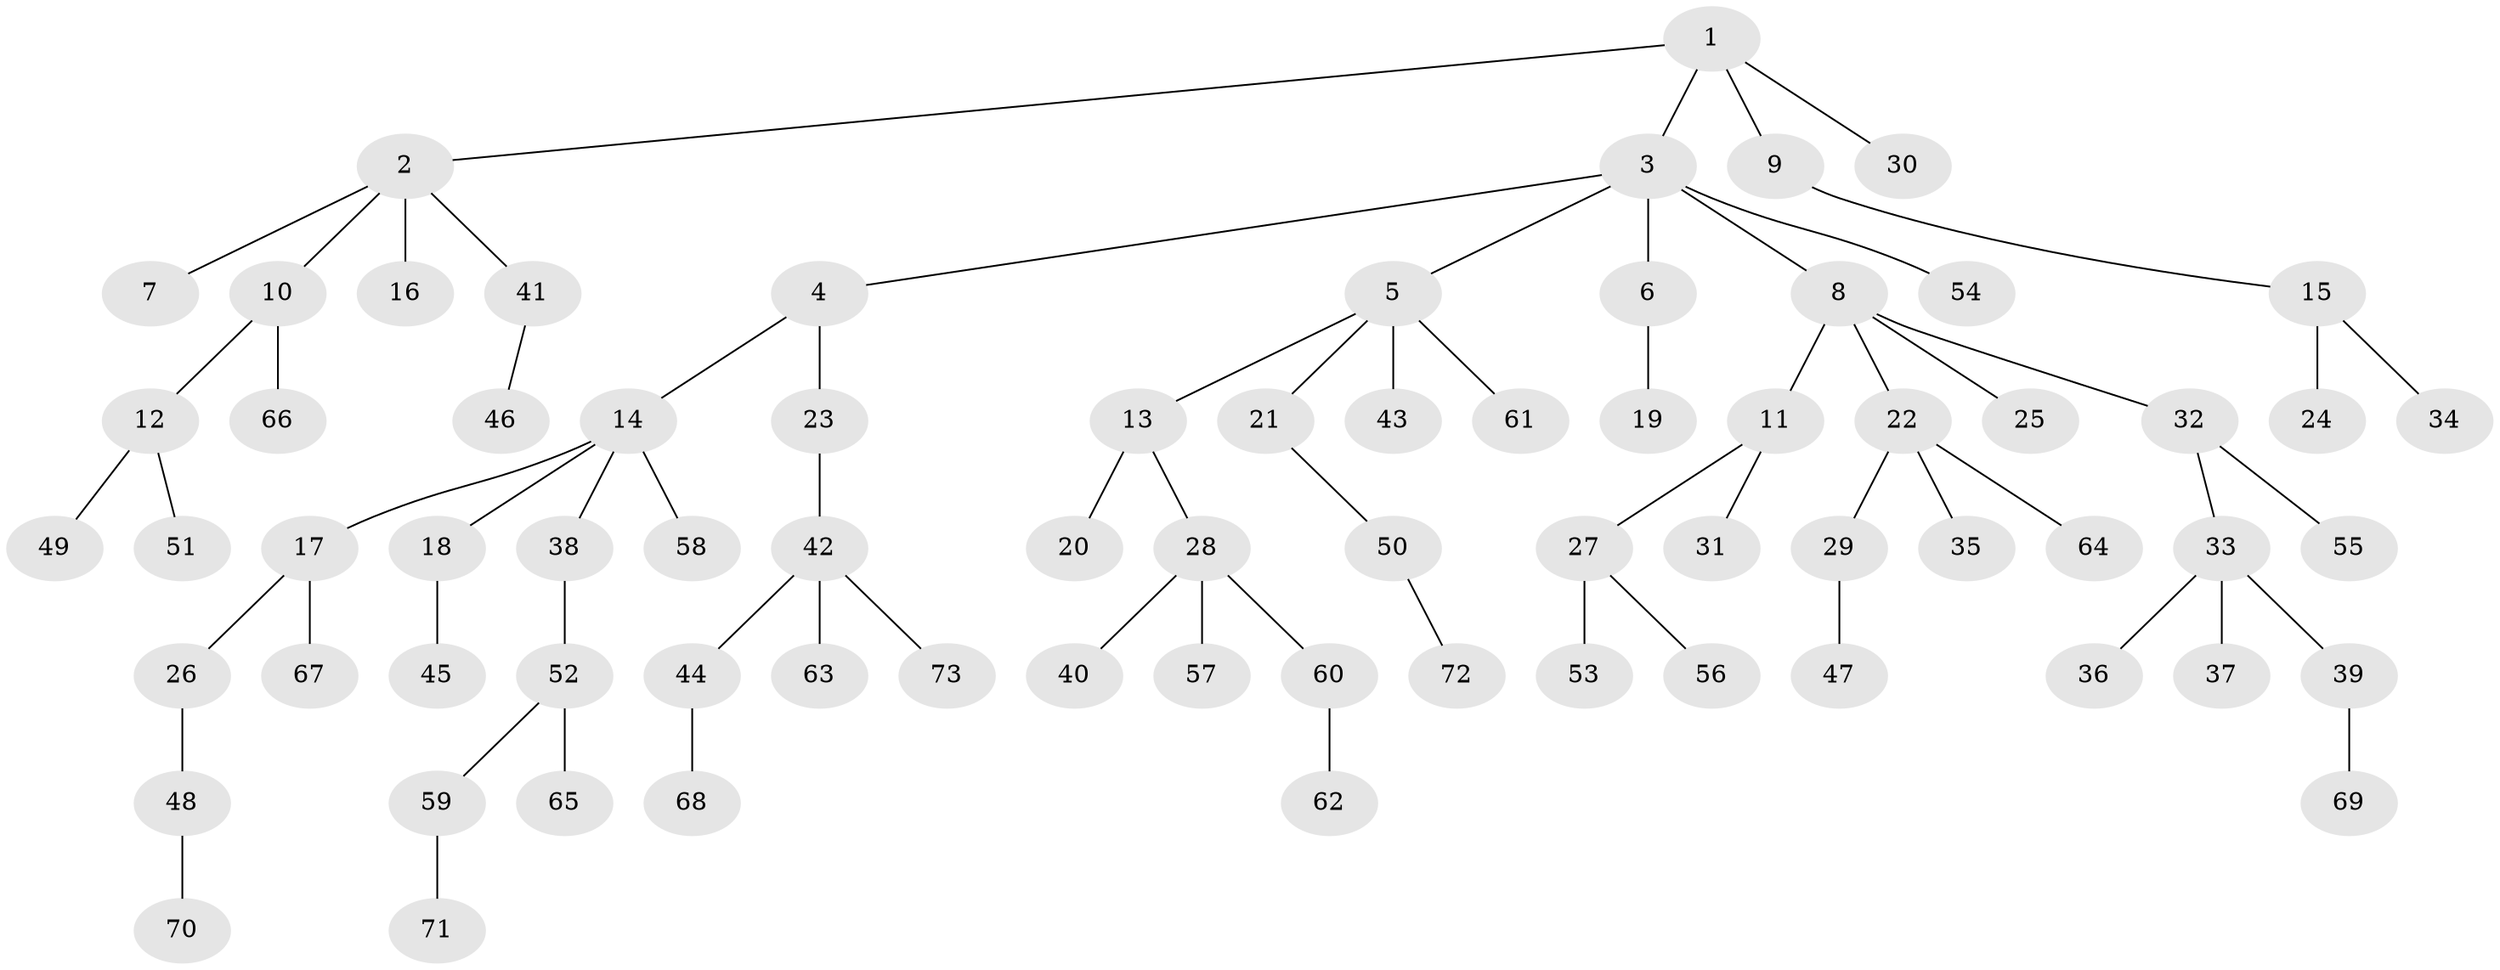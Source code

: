 // original degree distribution, {5: 0.019230769230769232, 6: 0.038461538461538464, 7: 0.009615384615384616, 4: 0.09615384615384616, 3: 0.04807692307692308, 2: 0.2692307692307692, 1: 0.5192307692307693}
// Generated by graph-tools (version 1.1) at 2025/51/03/04/25 22:51:42]
// undirected, 73 vertices, 72 edges
graph export_dot {
  node [color=gray90,style=filled];
  1;
  2;
  3;
  4;
  5;
  6;
  7;
  8;
  9;
  10;
  11;
  12;
  13;
  14;
  15;
  16;
  17;
  18;
  19;
  20;
  21;
  22;
  23;
  24;
  25;
  26;
  27;
  28;
  29;
  30;
  31;
  32;
  33;
  34;
  35;
  36;
  37;
  38;
  39;
  40;
  41;
  42;
  43;
  44;
  45;
  46;
  47;
  48;
  49;
  50;
  51;
  52;
  53;
  54;
  55;
  56;
  57;
  58;
  59;
  60;
  61;
  62;
  63;
  64;
  65;
  66;
  67;
  68;
  69;
  70;
  71;
  72;
  73;
  1 -- 2 [weight=1.0];
  1 -- 3 [weight=1.0];
  1 -- 9 [weight=1.0];
  1 -- 30 [weight=1.0];
  2 -- 7 [weight=1.0];
  2 -- 10 [weight=1.0];
  2 -- 16 [weight=1.0];
  2 -- 41 [weight=1.0];
  3 -- 4 [weight=1.0];
  3 -- 5 [weight=1.0];
  3 -- 6 [weight=1.0];
  3 -- 8 [weight=1.0];
  3 -- 54 [weight=1.0];
  4 -- 14 [weight=1.0];
  4 -- 23 [weight=1.0];
  5 -- 13 [weight=1.0];
  5 -- 21 [weight=1.0];
  5 -- 43 [weight=1.0];
  5 -- 61 [weight=1.0];
  6 -- 19 [weight=1.0];
  8 -- 11 [weight=1.0];
  8 -- 22 [weight=1.0];
  8 -- 25 [weight=1.0];
  8 -- 32 [weight=1.0];
  9 -- 15 [weight=1.0];
  10 -- 12 [weight=1.0];
  10 -- 66 [weight=1.0];
  11 -- 27 [weight=1.0];
  11 -- 31 [weight=1.0];
  12 -- 49 [weight=1.0];
  12 -- 51 [weight=1.0];
  13 -- 20 [weight=1.0];
  13 -- 28 [weight=1.0];
  14 -- 17 [weight=1.0];
  14 -- 18 [weight=1.0];
  14 -- 38 [weight=1.0];
  14 -- 58 [weight=1.0];
  15 -- 24 [weight=1.0];
  15 -- 34 [weight=1.0];
  17 -- 26 [weight=1.0];
  17 -- 67 [weight=1.0];
  18 -- 45 [weight=1.0];
  21 -- 50 [weight=1.0];
  22 -- 29 [weight=1.0];
  22 -- 35 [weight=1.0];
  22 -- 64 [weight=1.0];
  23 -- 42 [weight=1.0];
  26 -- 48 [weight=1.0];
  27 -- 53 [weight=1.0];
  27 -- 56 [weight=1.0];
  28 -- 40 [weight=1.0];
  28 -- 57 [weight=1.0];
  28 -- 60 [weight=1.0];
  29 -- 47 [weight=1.0];
  32 -- 33 [weight=1.0];
  32 -- 55 [weight=1.0];
  33 -- 36 [weight=1.0];
  33 -- 37 [weight=1.0];
  33 -- 39 [weight=1.0];
  38 -- 52 [weight=1.0];
  39 -- 69 [weight=1.0];
  41 -- 46 [weight=1.0];
  42 -- 44 [weight=1.0];
  42 -- 63 [weight=1.0];
  42 -- 73 [weight=1.0];
  44 -- 68 [weight=1.0];
  48 -- 70 [weight=1.0];
  50 -- 72 [weight=1.0];
  52 -- 59 [weight=1.0];
  52 -- 65 [weight=1.0];
  59 -- 71 [weight=1.0];
  60 -- 62 [weight=1.0];
}
